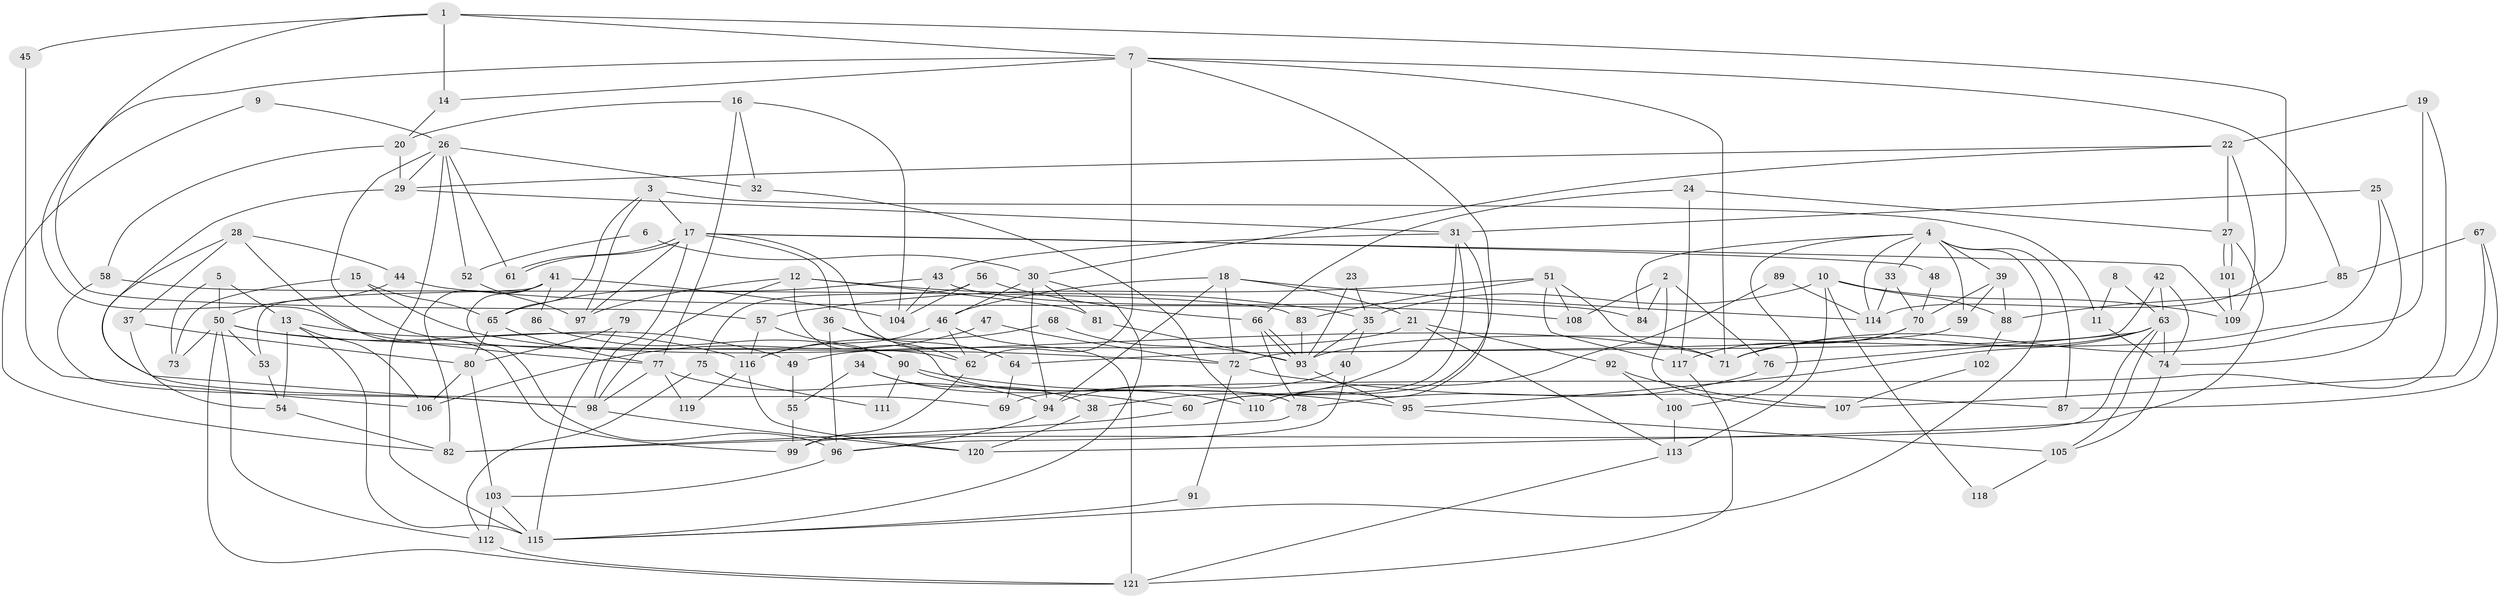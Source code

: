 // Generated by graph-tools (version 1.1) at 2025/50/03/09/25 03:50:12]
// undirected, 121 vertices, 242 edges
graph export_dot {
graph [start="1"]
  node [color=gray90,style=filled];
  1;
  2;
  3;
  4;
  5;
  6;
  7;
  8;
  9;
  10;
  11;
  12;
  13;
  14;
  15;
  16;
  17;
  18;
  19;
  20;
  21;
  22;
  23;
  24;
  25;
  26;
  27;
  28;
  29;
  30;
  31;
  32;
  33;
  34;
  35;
  36;
  37;
  38;
  39;
  40;
  41;
  42;
  43;
  44;
  45;
  46;
  47;
  48;
  49;
  50;
  51;
  52;
  53;
  54;
  55;
  56;
  57;
  58;
  59;
  60;
  61;
  62;
  63;
  64;
  65;
  66;
  67;
  68;
  69;
  70;
  71;
  72;
  73;
  74;
  75;
  76;
  77;
  78;
  79;
  80;
  81;
  82;
  83;
  84;
  85;
  86;
  87;
  88;
  89;
  90;
  91;
  92;
  93;
  94;
  95;
  96;
  97;
  98;
  99;
  100;
  101;
  102;
  103;
  104;
  105;
  106;
  107;
  108;
  109;
  110;
  111;
  112;
  113;
  114;
  115;
  116;
  117;
  118;
  119;
  120;
  121;
  1 -- 7;
  1 -- 57;
  1 -- 14;
  1 -- 45;
  1 -- 114;
  2 -- 76;
  2 -- 107;
  2 -- 84;
  2 -- 108;
  3 -- 65;
  3 -- 17;
  3 -- 11;
  3 -- 97;
  4 -- 84;
  4 -- 114;
  4 -- 33;
  4 -- 39;
  4 -- 59;
  4 -- 87;
  4 -- 100;
  4 -- 115;
  5 -- 50;
  5 -- 13;
  5 -- 73;
  6 -- 52;
  6 -- 30;
  7 -- 62;
  7 -- 60;
  7 -- 14;
  7 -- 71;
  7 -- 77;
  7 -- 85;
  8 -- 11;
  8 -- 63;
  9 -- 82;
  9 -- 26;
  10 -- 109;
  10 -- 35;
  10 -- 88;
  10 -- 113;
  10 -- 118;
  11 -- 74;
  12 -- 98;
  12 -- 81;
  12 -- 35;
  12 -- 78;
  12 -- 97;
  13 -- 54;
  13 -- 115;
  13 -- 49;
  13 -- 106;
  14 -- 20;
  15 -- 73;
  15 -- 71;
  15 -- 65;
  16 -- 77;
  16 -- 20;
  16 -- 32;
  16 -- 104;
  17 -- 97;
  17 -- 61;
  17 -- 61;
  17 -- 36;
  17 -- 48;
  17 -- 64;
  17 -- 98;
  17 -- 109;
  18 -- 114;
  18 -- 21;
  18 -- 46;
  18 -- 72;
  18 -- 94;
  19 -- 22;
  19 -- 71;
  19 -- 69;
  20 -- 58;
  20 -- 29;
  21 -- 49;
  21 -- 113;
  21 -- 92;
  22 -- 29;
  22 -- 30;
  22 -- 27;
  22 -- 109;
  23 -- 35;
  23 -- 93;
  24 -- 27;
  24 -- 117;
  24 -- 66;
  25 -- 74;
  25 -- 31;
  25 -- 93;
  26 -- 115;
  26 -- 62;
  26 -- 29;
  26 -- 32;
  26 -- 52;
  26 -- 61;
  27 -- 101;
  27 -- 101;
  27 -- 120;
  28 -- 98;
  28 -- 99;
  28 -- 37;
  28 -- 44;
  29 -- 31;
  29 -- 69;
  30 -- 46;
  30 -- 94;
  30 -- 81;
  30 -- 115;
  31 -- 43;
  31 -- 38;
  31 -- 60;
  31 -- 110;
  32 -- 110;
  33 -- 70;
  33 -- 114;
  34 -- 60;
  34 -- 38;
  34 -- 55;
  35 -- 93;
  35 -- 40;
  36 -- 64;
  36 -- 62;
  36 -- 96;
  37 -- 80;
  37 -- 54;
  38 -- 120;
  39 -- 59;
  39 -- 70;
  39 -- 88;
  40 -- 94;
  40 -- 96;
  41 -- 96;
  41 -- 82;
  41 -- 53;
  41 -- 86;
  41 -- 104;
  42 -- 63;
  42 -- 72;
  42 -- 74;
  43 -- 65;
  43 -- 104;
  43 -- 84;
  44 -- 108;
  44 -- 50;
  45 -- 106;
  46 -- 116;
  46 -- 62;
  46 -- 121;
  47 -- 106;
  47 -- 72;
  48 -- 70;
  49 -- 55;
  50 -- 121;
  50 -- 53;
  50 -- 72;
  50 -- 73;
  50 -- 112;
  50 -- 116;
  51 -- 117;
  51 -- 71;
  51 -- 57;
  51 -- 83;
  51 -- 108;
  52 -- 97;
  53 -- 54;
  54 -- 82;
  55 -- 99;
  56 -- 104;
  56 -- 66;
  56 -- 75;
  57 -- 116;
  57 -- 90;
  58 -- 98;
  58 -- 83;
  59 -- 64;
  60 -- 82;
  62 -- 99;
  63 -- 95;
  63 -- 74;
  63 -- 71;
  63 -- 76;
  63 -- 99;
  63 -- 105;
  64 -- 69;
  65 -- 77;
  65 -- 80;
  66 -- 93;
  66 -- 93;
  66 -- 78;
  67 -- 85;
  67 -- 87;
  67 -- 107;
  68 -- 93;
  68 -- 116;
  70 -- 71;
  70 -- 117;
  72 -- 87;
  72 -- 91;
  74 -- 105;
  75 -- 112;
  75 -- 111;
  76 -- 78;
  77 -- 94;
  77 -- 98;
  77 -- 119;
  78 -- 82;
  79 -- 115;
  79 -- 80;
  80 -- 103;
  80 -- 106;
  81 -- 93;
  83 -- 93;
  85 -- 88;
  86 -- 90;
  88 -- 102;
  89 -- 110;
  89 -- 114;
  90 -- 110;
  90 -- 95;
  90 -- 111;
  91 -- 115;
  92 -- 100;
  92 -- 107;
  93 -- 95;
  94 -- 96;
  95 -- 105;
  96 -- 103;
  98 -- 120;
  100 -- 113;
  101 -- 109;
  102 -- 107;
  103 -- 115;
  103 -- 112;
  105 -- 118;
  112 -- 121;
  113 -- 121;
  116 -- 120;
  116 -- 119;
  117 -- 121;
}
